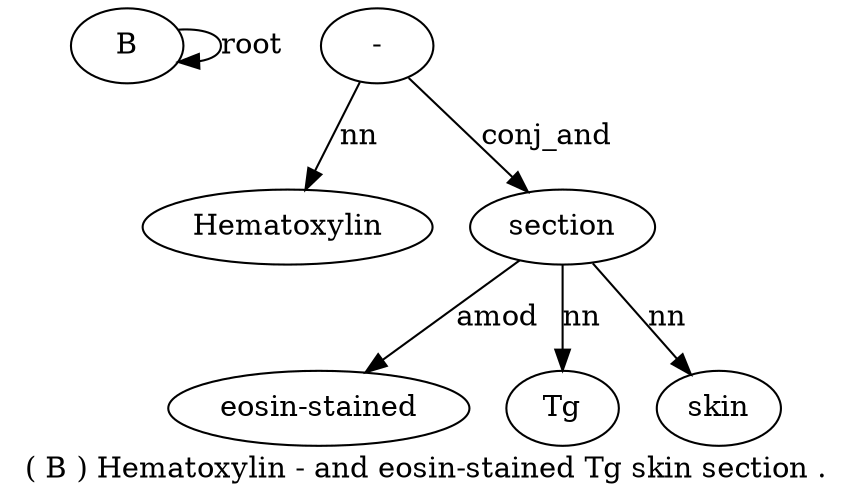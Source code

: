 digraph "( B ) Hematoxylin - and eosin-stained Tg skin section ." {
label="( B ) Hematoxylin - and eosin-stained Tg skin section .";
B2 [style=filled, fillcolor=white, label=B];
B2 -> B2  [label=root];
"-5" [style=filled, fillcolor=white, label="-"];
Hematoxylin4 [style=filled, fillcolor=white, label=Hematoxylin];
"-5" -> Hematoxylin4  [label=nn];
section10 [style=filled, fillcolor=white, label=section];
"eosin-stained7" [style=filled, fillcolor=white, label="eosin-stained"];
section10 -> "eosin-stained7"  [label=amod];
Tg8 [style=filled, fillcolor=white, label=Tg];
section10 -> Tg8  [label=nn];
skin9 [style=filled, fillcolor=white, label=skin];
section10 -> skin9  [label=nn];
"-5" -> section10  [label=conj_and];
}
